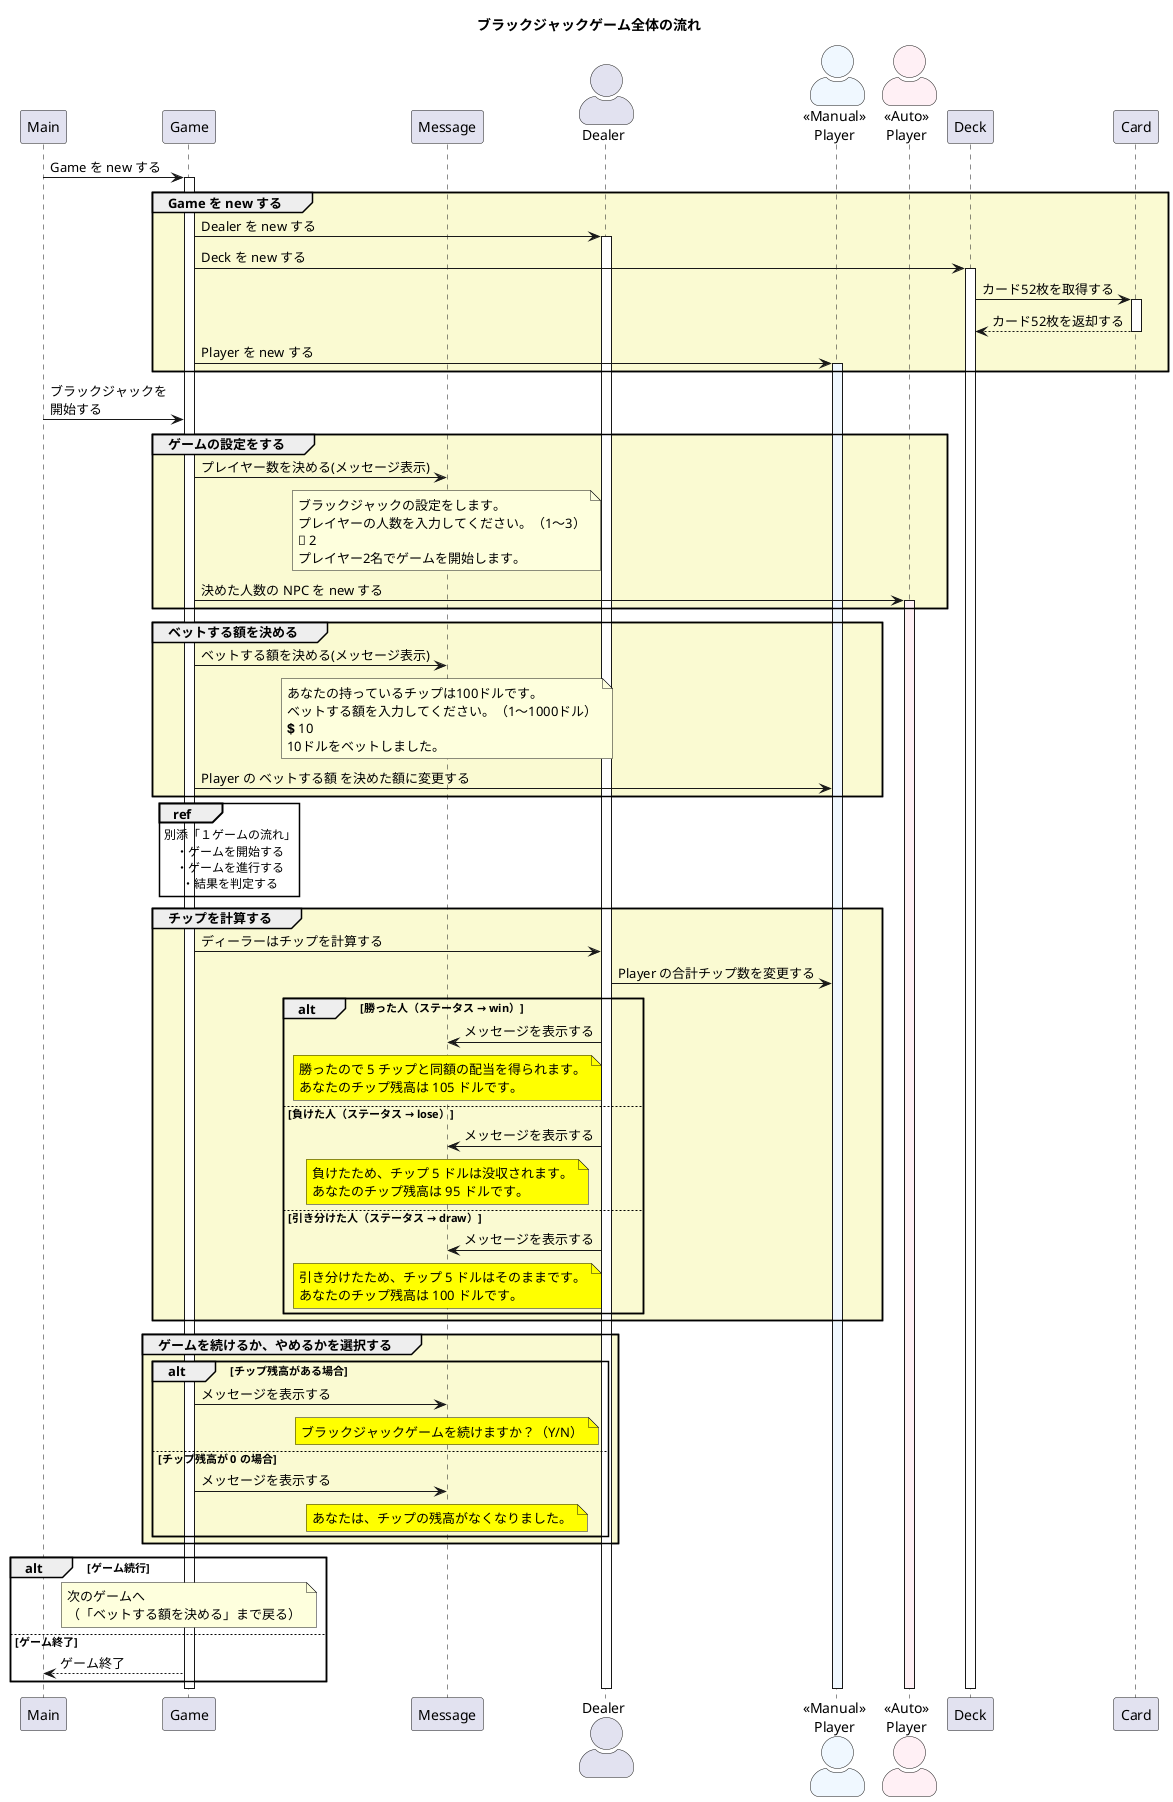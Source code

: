 @startuml Blackjack

title ブラックジャックゲーム全体の流れ

skinparam responseMessageBelowArrow true
skinparam actorStyle awesome

participant Main order 10
participant Game order 20
participant Message order 30
actor Dealer order 40
actor "<<Manual>>\nPlayer" as mp order 50 #AliceBlue
actor "<<Auto>>\nPlayer" as ap order 60 #LavenderBlush
participant Deck order 70
participant Card order 80

Main -> Game : Game を new する

group #LightGoldenRodYellow Game を new する
  activate Game
  Game ->  Dealer : Dealer を new する
  activate  Dealer
  Game -> Deck : Deck を new する
  activate Deck
  Deck -> Card : カード52枚を取得する
  activate Card
  Card --> Deck : カード52枚を返却する
  deactivate Card

  Game -> mp : Player を new する
  activate mp #AliceBlue
end

Main -> Game : ブラックジャックを\n開始する

group #LightGoldenRodYellow ゲームの設定をする
  Game -> Message : プレイヤー数を決める(メッセージ表示)
  note over Message
  ブラックジャックの設定をします。
  プレイヤーの人数を入力してください。（1〜3）
  🙋‍ 2
  プレイヤー2名でゲームを開始します。
  end note

  Game -> ap : 決めた人数の NPC を new する
  activate ap #LavenderBlush
end

group #LightGoldenRodYellow ベットする額を決める
  Game -> Message : ベットする額を決める(メッセージ表示)
  note over Message
  あなたの持っているチップは100ドルです。
  ベットする額を入力してください。（1〜1000ドル）
  💲 10
  10ドルをベットしました。
  end note
  Game -> mp : Player の ベットする額 を決めた額に変更する
end

ref over Game
  別添「１ゲームの流れ」
  ・ゲームを開始する
  ・ゲームを進行する
  ・結果を判定する
end ref

group #LightGoldenRodYellow チップを計算する
    Game -> Dealer : ディーラーはチップを計算する
    Dealer -> mp : Player の合計チップ数を変更する

    alt 勝った人（ステータス → win）
      Dealer ->  Message : メッセージを表示する
      note over Message #Yellow
        勝ったので 5 チップと同額の配当を得られます。
        あなたのチップ残高は 105 ドルです。
      end note

    else 負けた人（ステータス → lose）
      Dealer ->  Message : メッセージを表示する
      note over Message #Yellow
        負けたため、チップ 5 ドルは没収されます。
        あなたのチップ残高は 95 ドルです。
      end note
    else 引き分けた人（ステータス → draw）
      Dealer ->  Message : メッセージを表示する
      note over Message #Yellow
        引き分けたため、チップ 5 ドルはそのままです。
        あなたのチップ残高は 100 ドルです。
      end note
    end
end

group #LightGoldenRodYellow ゲームを続けるか、やめるかを選択する

    alt チップ残高がある場合
      Game ->  Message : メッセージを表示する
      note over Message #Yellow
        ブラックジャックゲームを続けますか？（Y/N）
      end note
    else チップ残高が 0 の場合
      Game ->  Message : メッセージを表示する
      note over Message #Yellow
        あなたは、チップの残高がなくなりました。
      end note
    end
end
alt ゲーム続行
  note over Game
    次のゲームへ
    （「ベットする額を決める」まで戻る）
  end note
else ゲーム終了
  Game --> Main : ゲーム終了
end
  deactivate Dealer
  deactivate mp
  deactivate ap
  deactivate Deck
deactivate Game
@enduml

